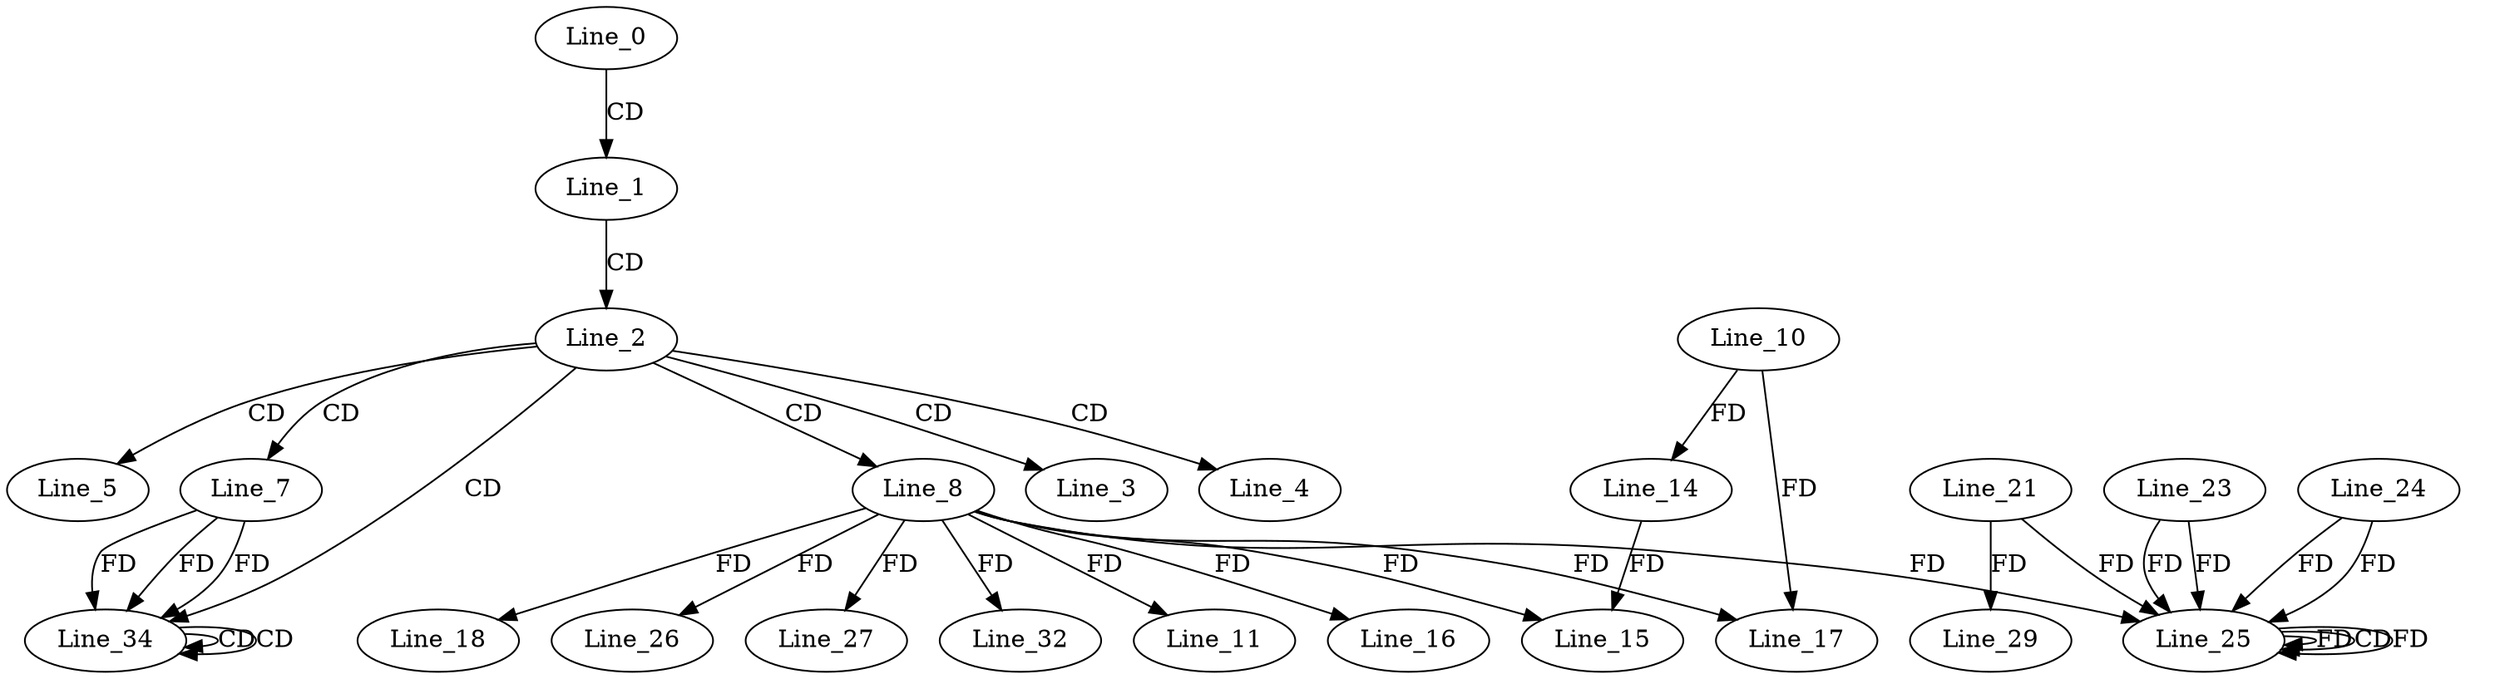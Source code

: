 digraph G {
  Line_0;
  Line_1;
  Line_2;
  Line_3;
  Line_4;
  Line_5;
  Line_7;
  Line_8;
  Line_11;
  Line_10;
  Line_14;
  Line_15;
  Line_14;
  Line_15;
  Line_16;
  Line_17;
  Line_17;
  Line_18;
  Line_25;
  Line_24;
  Line_25;
  Line_21;
  Line_23;
  Line_25;
  Line_25;
  Line_26;
  Line_27;
  Line_29;
  Line_32;
  Line_34;
  Line_34;
  Line_34;
  Line_0 -> Line_1 [ label="CD" ];
  Line_1 -> Line_2 [ label="CD" ];
  Line_2 -> Line_3 [ label="CD" ];
  Line_2 -> Line_4 [ label="CD" ];
  Line_2 -> Line_5 [ label="CD" ];
  Line_2 -> Line_7 [ label="CD" ];
  Line_2 -> Line_8 [ label="CD" ];
  Line_8 -> Line_11 [ label="FD" ];
  Line_10 -> Line_14 [ label="FD" ];
  Line_8 -> Line_15 [ label="FD" ];
  Line_14 -> Line_15 [ label="FD" ];
  Line_8 -> Line_16 [ label="FD" ];
  Line_8 -> Line_17 [ label="FD" ];
  Line_10 -> Line_17 [ label="FD" ];
  Line_8 -> Line_18 [ label="FD" ];
  Line_25 -> Line_25 [ label="FD" ];
  Line_24 -> Line_25 [ label="FD" ];
  Line_21 -> Line_25 [ label="FD" ];
  Line_23 -> Line_25 [ label="FD" ];
  Line_25 -> Line_25 [ label="CD" ];
  Line_8 -> Line_25 [ label="FD" ];
  Line_23 -> Line_25 [ label="FD" ];
  Line_25 -> Line_25 [ label="FD" ];
  Line_24 -> Line_25 [ label="FD" ];
  Line_8 -> Line_26 [ label="FD" ];
  Line_8 -> Line_27 [ label="FD" ];
  Line_21 -> Line_29 [ label="FD" ];
  Line_8 -> Line_32 [ label="FD" ];
  Line_2 -> Line_34 [ label="CD" ];
  Line_7 -> Line_34 [ label="FD" ];
  Line_34 -> Line_34 [ label="CD" ];
  Line_7 -> Line_34 [ label="FD" ];
  Line_34 -> Line_34 [ label="CD" ];
  Line_7 -> Line_34 [ label="FD" ];
}

